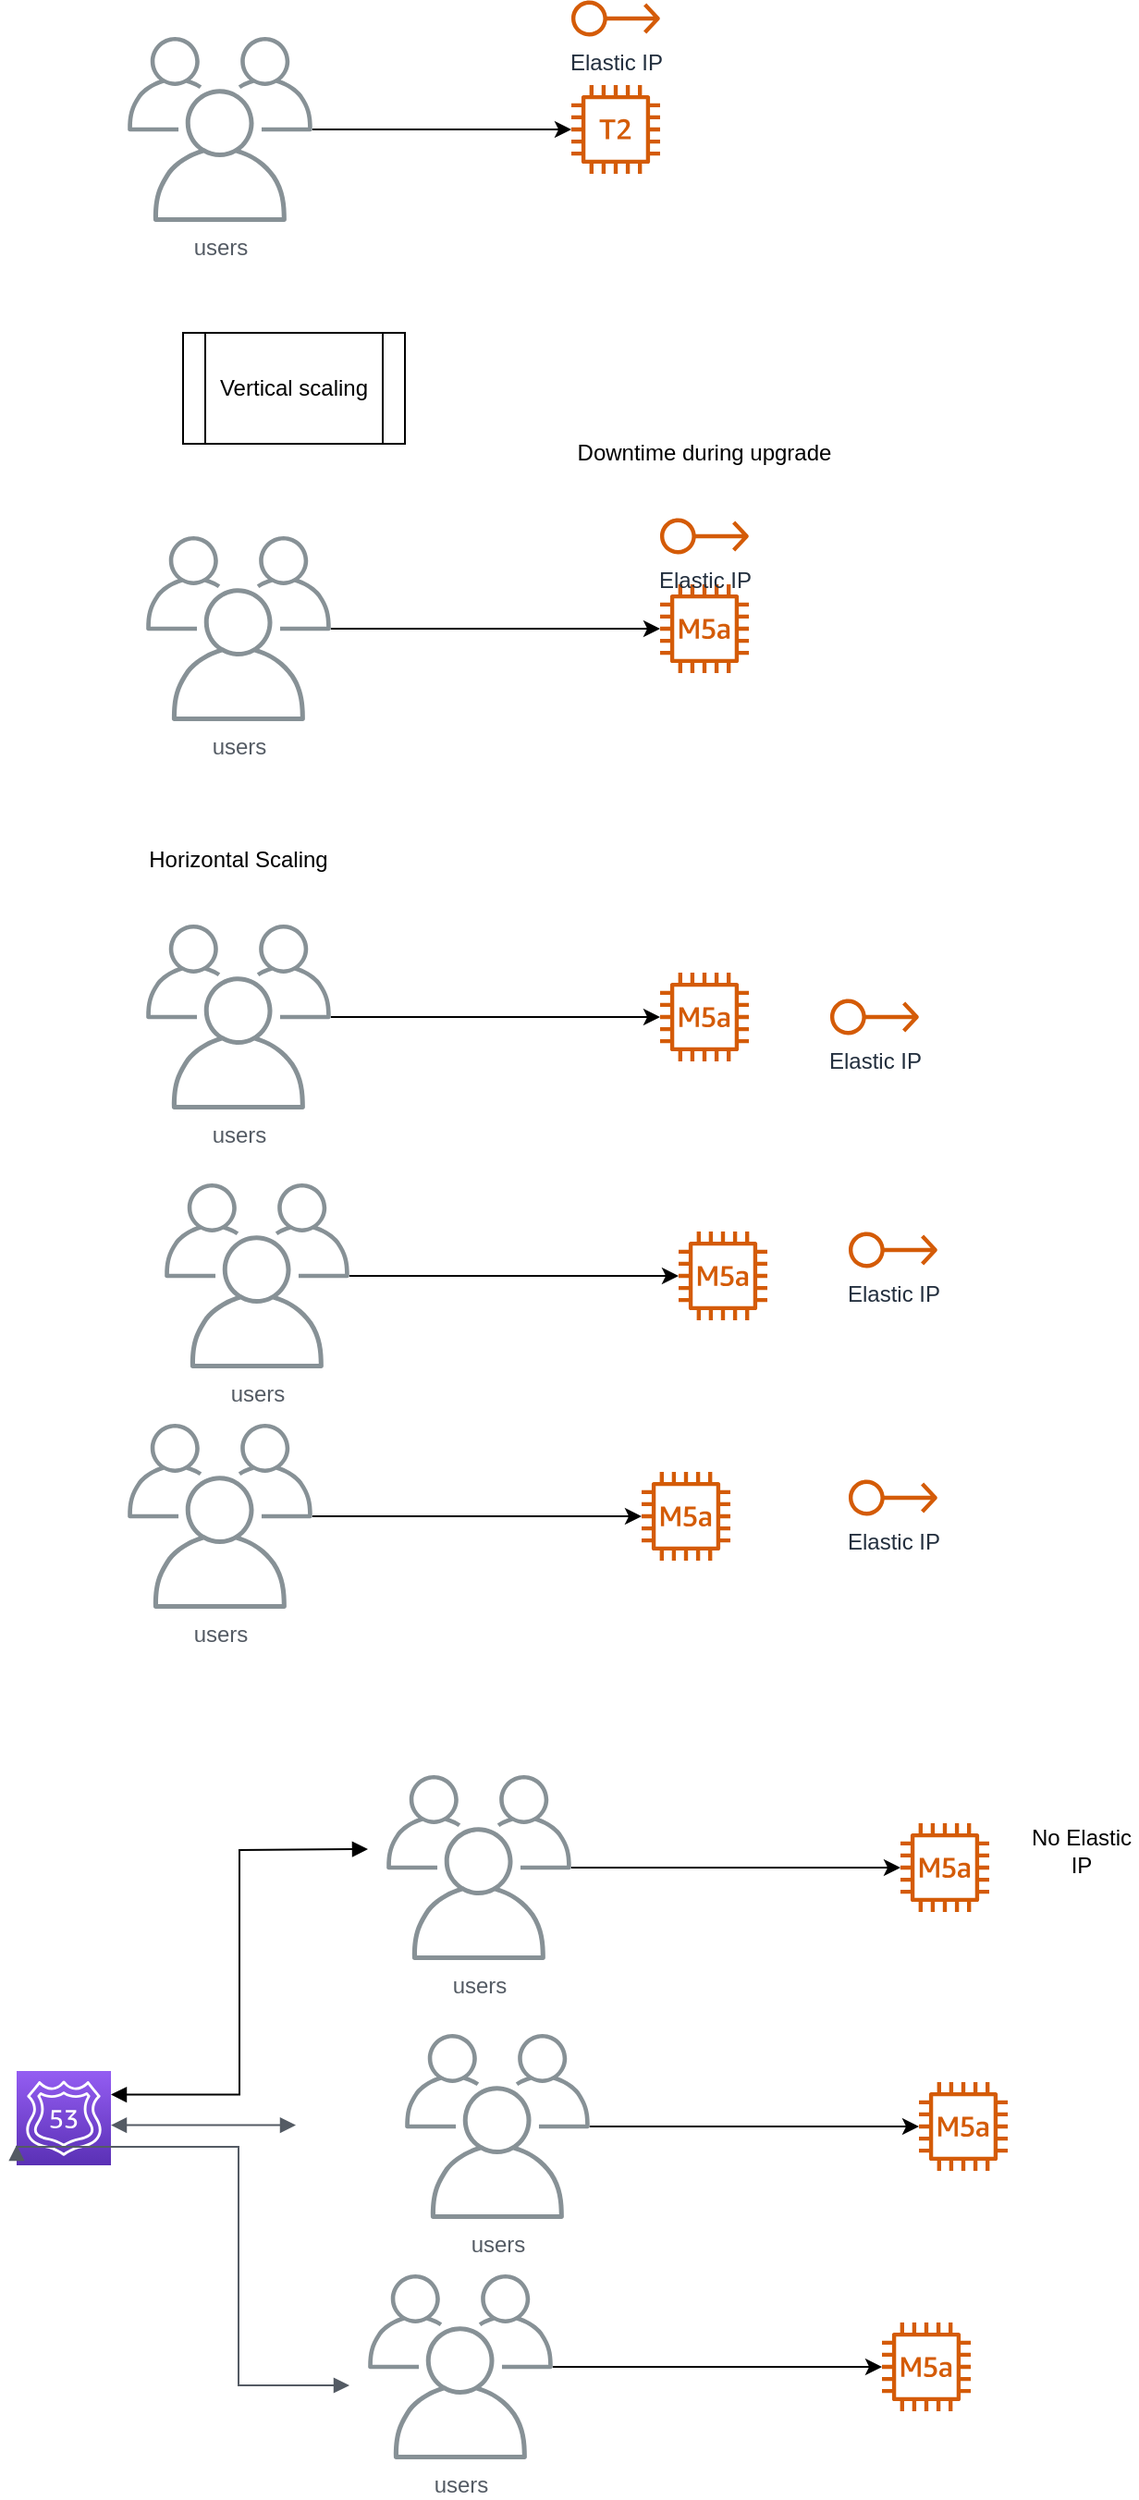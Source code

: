 <mxfile version="21.5.2" type="github">
  <diagram name="Page-1" id="gCFBRIp6WHzzj1wFb2W6">
    <mxGraphModel dx="1363" dy="807" grid="1" gridSize="10" guides="1" tooltips="1" connect="1" arrows="1" fold="1" page="1" pageScale="1" pageWidth="827" pageHeight="1169" math="0" shadow="0">
      <root>
        <mxCell id="0" />
        <mxCell id="1" parent="0" />
        <mxCell id="1-e7QfcDts3RzyoBnkSf-1" value="" style="sketch=0;outlineConnect=0;fontColor=#232F3E;gradientColor=none;fillColor=#D45B07;strokeColor=none;dashed=0;verticalLabelPosition=bottom;verticalAlign=top;align=center;html=1;fontSize=12;fontStyle=0;aspect=fixed;pointerEvents=1;shape=mxgraph.aws4.t2_instance;" vertex="1" parent="1">
          <mxGeometry x="330" y="126" width="48" height="48" as="geometry" />
        </mxCell>
        <mxCell id="1-e7QfcDts3RzyoBnkSf-4" value="" style="edgeStyle=orthogonalEdgeStyle;rounded=0;orthogonalLoop=1;jettySize=auto;html=1;" edge="1" parent="1" source="1-e7QfcDts3RzyoBnkSf-3" target="1-e7QfcDts3RzyoBnkSf-1">
          <mxGeometry relative="1" as="geometry" />
        </mxCell>
        <mxCell id="1-e7QfcDts3RzyoBnkSf-3" value="users" style="sketch=0;outlineConnect=0;gradientColor=none;fontColor=#545B64;strokeColor=none;fillColor=#879196;dashed=0;verticalLabelPosition=bottom;verticalAlign=top;align=center;html=1;fontSize=12;fontStyle=0;aspect=fixed;shape=mxgraph.aws4.illustration_users;pointerEvents=1" vertex="1" parent="1">
          <mxGeometry x="90" y="100" width="100" height="100" as="geometry" />
        </mxCell>
        <mxCell id="1-e7QfcDts3RzyoBnkSf-7" value="" style="edgeStyle=orthogonalEdgeStyle;rounded=0;orthogonalLoop=1;jettySize=auto;html=1;" edge="1" parent="1" source="1-e7QfcDts3RzyoBnkSf-5" target="1-e7QfcDts3RzyoBnkSf-6">
          <mxGeometry relative="1" as="geometry" />
        </mxCell>
        <mxCell id="1-e7QfcDts3RzyoBnkSf-5" value="users" style="sketch=0;outlineConnect=0;gradientColor=none;fontColor=#545B64;strokeColor=none;fillColor=#879196;dashed=0;verticalLabelPosition=bottom;verticalAlign=top;align=center;html=1;fontSize=12;fontStyle=0;aspect=fixed;shape=mxgraph.aws4.illustration_users;pointerEvents=1" vertex="1" parent="1">
          <mxGeometry x="100" y="370" width="100" height="100" as="geometry" />
        </mxCell>
        <mxCell id="1-e7QfcDts3RzyoBnkSf-6" value="" style="sketch=0;outlineConnect=0;fontColor=#232F3E;gradientColor=none;fillColor=#D45B07;strokeColor=none;dashed=0;verticalLabelPosition=bottom;verticalAlign=top;align=center;html=1;fontSize=12;fontStyle=0;aspect=fixed;pointerEvents=1;shape=mxgraph.aws4.m5a_instance;" vertex="1" parent="1">
          <mxGeometry x="378" y="396" width="48" height="48" as="geometry" />
        </mxCell>
        <mxCell id="1-e7QfcDts3RzyoBnkSf-8" value="Elastic IP" style="sketch=0;outlineConnect=0;fontColor=#232F3E;gradientColor=none;fillColor=#D45B07;strokeColor=none;dashed=0;verticalLabelPosition=bottom;verticalAlign=top;align=center;html=1;fontSize=12;fontStyle=0;aspect=fixed;pointerEvents=1;shape=mxgraph.aws4.elastic_ip_address;" vertex="1" parent="1">
          <mxGeometry x="470" y="620" width="48" height="20" as="geometry" />
        </mxCell>
        <mxCell id="1-e7QfcDts3RzyoBnkSf-9" value="Elastic IP" style="sketch=0;outlineConnect=0;fontColor=#232F3E;gradientColor=none;fillColor=#D45B07;strokeColor=none;dashed=0;verticalLabelPosition=bottom;verticalAlign=top;align=center;html=1;fontSize=12;fontStyle=0;aspect=fixed;pointerEvents=1;shape=mxgraph.aws4.elastic_ip_address;" vertex="1" parent="1">
          <mxGeometry x="330" y="80" width="48" height="20" as="geometry" />
        </mxCell>
        <mxCell id="1-e7QfcDts3RzyoBnkSf-11" value="Vertical scaling" style="shape=process;whiteSpace=wrap;html=1;backgroundOutline=1;" vertex="1" parent="1">
          <mxGeometry x="120" y="260" width="120" height="60" as="geometry" />
        </mxCell>
        <mxCell id="1-e7QfcDts3RzyoBnkSf-12" value="Horizontal Scaling" style="text;html=1;strokeColor=none;fillColor=none;align=center;verticalAlign=middle;whiteSpace=wrap;rounded=0;" vertex="1" parent="1">
          <mxGeometry x="100" y="530" width="100" height="30" as="geometry" />
        </mxCell>
        <mxCell id="1-e7QfcDts3RzyoBnkSf-22" value="" style="edgeStyle=orthogonalEdgeStyle;rounded=0;orthogonalLoop=1;jettySize=auto;html=1;" edge="1" parent="1" source="1-e7QfcDts3RzyoBnkSf-23" target="1-e7QfcDts3RzyoBnkSf-24">
          <mxGeometry relative="1" as="geometry" />
        </mxCell>
        <mxCell id="1-e7QfcDts3RzyoBnkSf-23" value="users" style="sketch=0;outlineConnect=0;gradientColor=none;fontColor=#545B64;strokeColor=none;fillColor=#879196;dashed=0;verticalLabelPosition=bottom;verticalAlign=top;align=center;html=1;fontSize=12;fontStyle=0;aspect=fixed;shape=mxgraph.aws4.illustration_users;pointerEvents=1" vertex="1" parent="1">
          <mxGeometry x="100" y="580" width="100" height="100" as="geometry" />
        </mxCell>
        <mxCell id="1-e7QfcDts3RzyoBnkSf-24" value="" style="sketch=0;outlineConnect=0;fontColor=#232F3E;gradientColor=none;fillColor=#D45B07;strokeColor=none;dashed=0;verticalLabelPosition=bottom;verticalAlign=top;align=center;html=1;fontSize=12;fontStyle=0;aspect=fixed;pointerEvents=1;shape=mxgraph.aws4.m5a_instance;" vertex="1" parent="1">
          <mxGeometry x="378" y="606" width="48" height="48" as="geometry" />
        </mxCell>
        <mxCell id="1-e7QfcDts3RzyoBnkSf-25" value="" style="edgeStyle=orthogonalEdgeStyle;rounded=0;orthogonalLoop=1;jettySize=auto;html=1;" edge="1" parent="1" source="1-e7QfcDts3RzyoBnkSf-26" target="1-e7QfcDts3RzyoBnkSf-27">
          <mxGeometry relative="1" as="geometry" />
        </mxCell>
        <mxCell id="1-e7QfcDts3RzyoBnkSf-26" value="users" style="sketch=0;outlineConnect=0;gradientColor=none;fontColor=#545B64;strokeColor=none;fillColor=#879196;dashed=0;verticalLabelPosition=bottom;verticalAlign=top;align=center;html=1;fontSize=12;fontStyle=0;aspect=fixed;shape=mxgraph.aws4.illustration_users;pointerEvents=1" vertex="1" parent="1">
          <mxGeometry x="110" y="720" width="100" height="100" as="geometry" />
        </mxCell>
        <mxCell id="1-e7QfcDts3RzyoBnkSf-27" value="" style="sketch=0;outlineConnect=0;fontColor=#232F3E;gradientColor=none;fillColor=#D45B07;strokeColor=none;dashed=0;verticalLabelPosition=bottom;verticalAlign=top;align=center;html=1;fontSize=12;fontStyle=0;aspect=fixed;pointerEvents=1;shape=mxgraph.aws4.m5a_instance;" vertex="1" parent="1">
          <mxGeometry x="388" y="746" width="48" height="48" as="geometry" />
        </mxCell>
        <mxCell id="1-e7QfcDts3RzyoBnkSf-28" value="" style="edgeStyle=orthogonalEdgeStyle;rounded=0;orthogonalLoop=1;jettySize=auto;html=1;" edge="1" parent="1" source="1-e7QfcDts3RzyoBnkSf-29" target="1-e7QfcDts3RzyoBnkSf-30">
          <mxGeometry relative="1" as="geometry" />
        </mxCell>
        <mxCell id="1-e7QfcDts3RzyoBnkSf-29" value="users" style="sketch=0;outlineConnect=0;gradientColor=none;fontColor=#545B64;strokeColor=none;fillColor=#879196;dashed=0;verticalLabelPosition=bottom;verticalAlign=top;align=center;html=1;fontSize=12;fontStyle=0;aspect=fixed;shape=mxgraph.aws4.illustration_users;pointerEvents=1" vertex="1" parent="1">
          <mxGeometry x="90" y="850" width="100" height="100" as="geometry" />
        </mxCell>
        <mxCell id="1-e7QfcDts3RzyoBnkSf-30" value="" style="sketch=0;outlineConnect=0;fontColor=#232F3E;gradientColor=none;fillColor=#D45B07;strokeColor=none;dashed=0;verticalLabelPosition=bottom;verticalAlign=top;align=center;html=1;fontSize=12;fontStyle=0;aspect=fixed;pointerEvents=1;shape=mxgraph.aws4.m5a_instance;" vertex="1" parent="1">
          <mxGeometry x="368" y="876" width="48" height="48" as="geometry" />
        </mxCell>
        <mxCell id="1-e7QfcDts3RzyoBnkSf-31" value="Elastic IP" style="sketch=0;outlineConnect=0;fontColor=#232F3E;gradientColor=none;fillColor=#D45B07;strokeColor=none;dashed=0;verticalLabelPosition=bottom;verticalAlign=top;align=center;html=1;fontSize=12;fontStyle=0;aspect=fixed;pointerEvents=1;shape=mxgraph.aws4.elastic_ip_address;" vertex="1" parent="1">
          <mxGeometry x="378" y="360" width="48" height="20" as="geometry" />
        </mxCell>
        <mxCell id="1-e7QfcDts3RzyoBnkSf-32" value="Elastic IP" style="sketch=0;outlineConnect=0;fontColor=#232F3E;gradientColor=none;fillColor=#D45B07;strokeColor=none;dashed=0;verticalLabelPosition=bottom;verticalAlign=top;align=center;html=1;fontSize=12;fontStyle=0;aspect=fixed;pointerEvents=1;shape=mxgraph.aws4.elastic_ip_address;" vertex="1" parent="1">
          <mxGeometry x="480" y="746" width="48" height="20" as="geometry" />
        </mxCell>
        <mxCell id="1-e7QfcDts3RzyoBnkSf-33" value="Elastic IP" style="sketch=0;outlineConnect=0;fontColor=#232F3E;gradientColor=none;fillColor=#D45B07;strokeColor=none;dashed=0;verticalLabelPosition=bottom;verticalAlign=top;align=center;html=1;fontSize=12;fontStyle=0;aspect=fixed;pointerEvents=1;shape=mxgraph.aws4.elastic_ip_address;" vertex="1" parent="1">
          <mxGeometry x="480" y="880" width="48" height="20" as="geometry" />
        </mxCell>
        <mxCell id="1-e7QfcDts3RzyoBnkSf-34" value="Downtime during upgrade" style="text;html=1;strokeColor=none;fillColor=none;align=center;verticalAlign=middle;whiteSpace=wrap;rounded=0;" vertex="1" parent="1">
          <mxGeometry x="312" y="310" width="180" height="30" as="geometry" />
        </mxCell>
        <mxCell id="1-e7QfcDts3RzyoBnkSf-36" value="" style="edgeStyle=orthogonalEdgeStyle;rounded=0;orthogonalLoop=1;jettySize=auto;html=1;" edge="1" parent="1" source="1-e7QfcDts3RzyoBnkSf-37" target="1-e7QfcDts3RzyoBnkSf-38">
          <mxGeometry relative="1" as="geometry" />
        </mxCell>
        <mxCell id="1-e7QfcDts3RzyoBnkSf-37" value="users" style="sketch=0;outlineConnect=0;gradientColor=none;fontColor=#545B64;strokeColor=none;fillColor=#879196;dashed=0;verticalLabelPosition=bottom;verticalAlign=top;align=center;html=1;fontSize=12;fontStyle=0;aspect=fixed;shape=mxgraph.aws4.illustration_users;pointerEvents=1" vertex="1" parent="1">
          <mxGeometry x="230" y="1040" width="100" height="100" as="geometry" />
        </mxCell>
        <mxCell id="1-e7QfcDts3RzyoBnkSf-38" value="" style="sketch=0;outlineConnect=0;fontColor=#232F3E;gradientColor=none;fillColor=#D45B07;strokeColor=none;dashed=0;verticalLabelPosition=bottom;verticalAlign=top;align=center;html=1;fontSize=12;fontStyle=0;aspect=fixed;pointerEvents=1;shape=mxgraph.aws4.m5a_instance;" vertex="1" parent="1">
          <mxGeometry x="508" y="1066" width="48" height="48" as="geometry" />
        </mxCell>
        <mxCell id="1-e7QfcDts3RzyoBnkSf-39" value="" style="edgeStyle=orthogonalEdgeStyle;rounded=0;orthogonalLoop=1;jettySize=auto;html=1;" edge="1" parent="1" source="1-e7QfcDts3RzyoBnkSf-40" target="1-e7QfcDts3RzyoBnkSf-41">
          <mxGeometry relative="1" as="geometry" />
        </mxCell>
        <mxCell id="1-e7QfcDts3RzyoBnkSf-40" value="users" style="sketch=0;outlineConnect=0;gradientColor=none;fontColor=#545B64;strokeColor=none;fillColor=#879196;dashed=0;verticalLabelPosition=bottom;verticalAlign=top;align=center;html=1;fontSize=12;fontStyle=0;aspect=fixed;shape=mxgraph.aws4.illustration_users;pointerEvents=1" vertex="1" parent="1">
          <mxGeometry x="240" y="1180" width="100" height="100" as="geometry" />
        </mxCell>
        <mxCell id="1-e7QfcDts3RzyoBnkSf-41" value="" style="sketch=0;outlineConnect=0;fontColor=#232F3E;gradientColor=none;fillColor=#D45B07;strokeColor=none;dashed=0;verticalLabelPosition=bottom;verticalAlign=top;align=center;html=1;fontSize=12;fontStyle=0;aspect=fixed;pointerEvents=1;shape=mxgraph.aws4.m5a_instance;" vertex="1" parent="1">
          <mxGeometry x="518" y="1206" width="48" height="48" as="geometry" />
        </mxCell>
        <mxCell id="1-e7QfcDts3RzyoBnkSf-42" value="" style="edgeStyle=orthogonalEdgeStyle;rounded=0;orthogonalLoop=1;jettySize=auto;html=1;" edge="1" parent="1" source="1-e7QfcDts3RzyoBnkSf-43" target="1-e7QfcDts3RzyoBnkSf-44">
          <mxGeometry relative="1" as="geometry" />
        </mxCell>
        <mxCell id="1-e7QfcDts3RzyoBnkSf-43" value="users" style="sketch=0;outlineConnect=0;gradientColor=none;fontColor=#545B64;strokeColor=none;fillColor=#879196;dashed=0;verticalLabelPosition=bottom;verticalAlign=top;align=center;html=1;fontSize=12;fontStyle=0;aspect=fixed;shape=mxgraph.aws4.illustration_users;pointerEvents=1" vertex="1" parent="1">
          <mxGeometry x="220" y="1310" width="100" height="100" as="geometry" />
        </mxCell>
        <mxCell id="1-e7QfcDts3RzyoBnkSf-44" value="" style="sketch=0;outlineConnect=0;fontColor=#232F3E;gradientColor=none;fillColor=#D45B07;strokeColor=none;dashed=0;verticalLabelPosition=bottom;verticalAlign=top;align=center;html=1;fontSize=12;fontStyle=0;aspect=fixed;pointerEvents=1;shape=mxgraph.aws4.m5a_instance;" vertex="1" parent="1">
          <mxGeometry x="498" y="1336" width="48" height="48" as="geometry" />
        </mxCell>
        <mxCell id="1-e7QfcDts3RzyoBnkSf-47" value="No Elastic IP" style="text;html=1;strokeColor=none;fillColor=none;align=center;verticalAlign=middle;whiteSpace=wrap;rounded=0;" vertex="1" parent="1">
          <mxGeometry x="576" y="1066" width="60" height="30" as="geometry" />
        </mxCell>
        <mxCell id="1-e7QfcDts3RzyoBnkSf-48" value="" style="sketch=0;points=[[0,0,0],[0.25,0,0],[0.5,0,0],[0.75,0,0],[1,0,0],[0,1,0],[0.25,1,0],[0.5,1,0],[0.75,1,0],[1,1,0],[0,0.25,0],[0,0.5,0],[0,0.75,0],[1,0.25,0],[1,0.5,0],[1,0.75,0]];outlineConnect=0;fontColor=#232F3E;gradientColor=#945DF2;gradientDirection=north;fillColor=#5A30B5;strokeColor=#ffffff;dashed=0;verticalLabelPosition=bottom;verticalAlign=top;align=center;html=1;fontSize=12;fontStyle=0;aspect=fixed;shape=mxgraph.aws4.resourceIcon;resIcon=mxgraph.aws4.route_53;" vertex="1" parent="1">
          <mxGeometry x="30" y="1200" width="51" height="51" as="geometry" />
        </mxCell>
        <mxCell id="1-e7QfcDts3RzyoBnkSf-50" value="" style="edgeStyle=orthogonalEdgeStyle;html=1;endArrow=block;elbow=vertical;startArrow=block;startFill=1;endFill=1;strokeColor=default;rounded=0;jumpSize=6;sourcePerimeterSpacing=0;movable=1;resizable=1;rotatable=1;deletable=1;editable=1;locked=0;connectable=1;entryX=1;entryY=0.25;entryDx=0;entryDy=0;entryPerimeter=0;" edge="1" parent="1" target="1-e7QfcDts3RzyoBnkSf-48">
          <mxGeometry width="100" relative="1" as="geometry">
            <mxPoint x="220" y="1080" as="sourcePoint" />
            <mxPoint x="110" y="1190" as="targetPoint" />
          </mxGeometry>
        </mxCell>
        <mxCell id="1-e7QfcDts3RzyoBnkSf-53" value="" style="edgeStyle=orthogonalEdgeStyle;html=1;endArrow=block;elbow=vertical;startArrow=block;startFill=1;endFill=1;strokeColor=#545B64;rounded=0;" edge="1" parent="1">
          <mxGeometry width="100" relative="1" as="geometry">
            <mxPoint x="81" y="1229.29" as="sourcePoint" />
            <mxPoint x="181" y="1229.29" as="targetPoint" />
          </mxGeometry>
        </mxCell>
        <mxCell id="1-e7QfcDts3RzyoBnkSf-55" value="" style="edgeStyle=orthogonalEdgeStyle;html=1;endArrow=block;elbow=vertical;startArrow=block;startFill=1;endFill=1;strokeColor=#545B64;rounded=0;" edge="1" parent="1">
          <mxGeometry width="100" relative="1" as="geometry">
            <mxPoint x="30" y="1240" as="sourcePoint" />
            <mxPoint x="210" y="1370" as="targetPoint" />
            <Array as="points">
              <mxPoint x="150" y="1241" />
              <mxPoint x="150" y="1370" />
            </Array>
          </mxGeometry>
        </mxCell>
      </root>
    </mxGraphModel>
  </diagram>
</mxfile>
